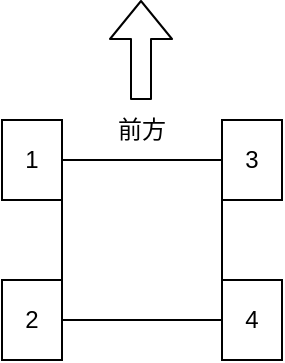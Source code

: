 <mxfile>
    <diagram id="bfY5do3SnhJeRrISgbRS" name="第 1 页">
        <mxGraphModel dx="352" dy="313" grid="1" gridSize="10" guides="1" tooltips="1" connect="1" arrows="1" fold="1" page="1" pageScale="1" pageWidth="827" pageHeight="1169" background="#FFFFFF" math="0" shadow="0">
            <root>
                <mxCell id="0"/>
                <mxCell id="1" parent="0"/>
                <mxCell id="2" value="" style="whiteSpace=wrap;html=1;aspect=fixed;" vertex="1" parent="1">
                    <mxGeometry x="120" y="120" width="80" height="80" as="geometry"/>
                </mxCell>
                <mxCell id="3" value="1" style="rounded=0;whiteSpace=wrap;html=1;" vertex="1" parent="1">
                    <mxGeometry x="90" y="100" width="30" height="40" as="geometry"/>
                </mxCell>
                <mxCell id="4" value="" style="shape=flexArrow;endArrow=classic;html=1;labelBackgroundColor=#000000;strokeColor=#000000;" edge="1" parent="1">
                    <mxGeometry width="50" height="50" relative="1" as="geometry">
                        <mxPoint x="159.5" y="90" as="sourcePoint"/>
                        <mxPoint x="159.5" y="40" as="targetPoint"/>
                    </mxGeometry>
                </mxCell>
                <mxCell id="5" value="前方" style="text;strokeColor=none;fillColor=none;align=center;verticalAlign=middle;spacingLeft=4;spacingRight=4;overflow=hidden;points=[[0,0.5],[1,0.5]];portConstraint=eastwest;rotatable=0;whiteSpace=wrap;html=1;fontColor=#000000;" vertex="1" parent="1">
                    <mxGeometry x="120" y="90" width="80" height="30" as="geometry"/>
                </mxCell>
                <mxCell id="7" value="3" style="rounded=0;whiteSpace=wrap;html=1;" vertex="1" parent="1">
                    <mxGeometry x="200" y="100" width="30" height="40" as="geometry"/>
                </mxCell>
                <mxCell id="8" value="2" style="rounded=0;whiteSpace=wrap;html=1;" vertex="1" parent="1">
                    <mxGeometry x="90" y="180" width="30" height="40" as="geometry"/>
                </mxCell>
                <mxCell id="9" value="4" style="rounded=0;whiteSpace=wrap;html=1;" vertex="1" parent="1">
                    <mxGeometry x="200" y="180" width="30" height="40" as="geometry"/>
                </mxCell>
            </root>
        </mxGraphModel>
    </diagram>
</mxfile>